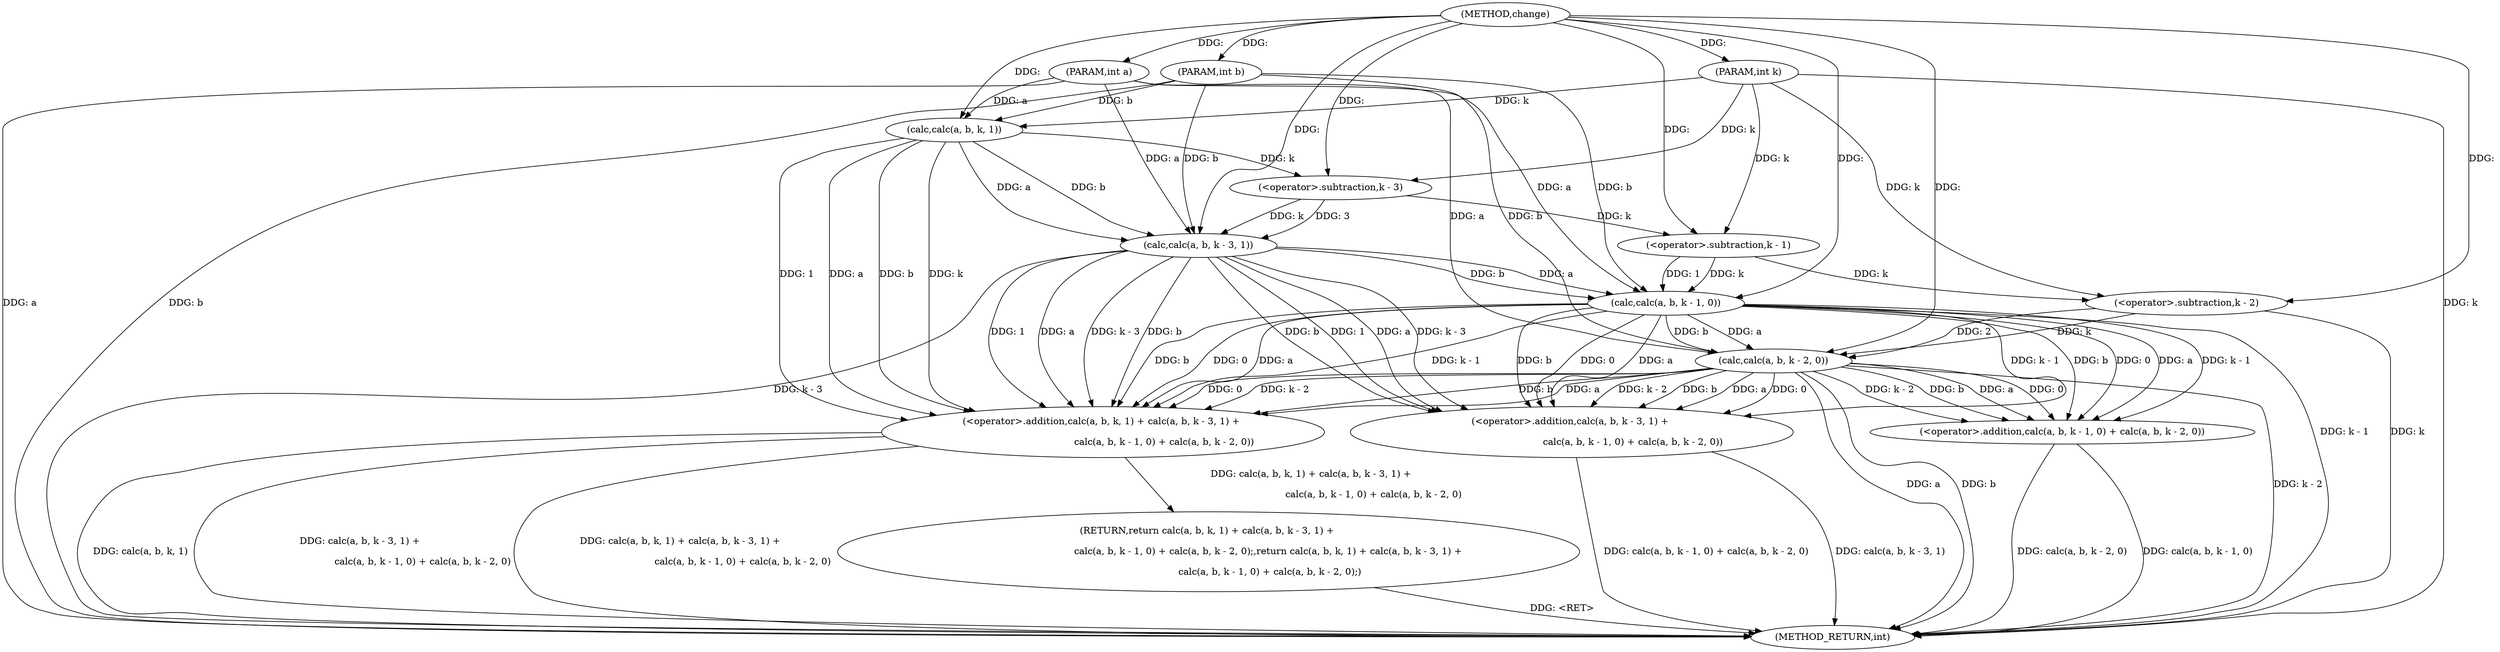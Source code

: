 digraph "change" {  
"1000203" [label = "(METHOD,change)" ]
"1000238" [label = "(METHOD_RETURN,int)" ]
"1000204" [label = "(PARAM,int a)" ]
"1000205" [label = "(PARAM,int b)" ]
"1000206" [label = "(PARAM,int k)" ]
"1000208" [label = "(RETURN,return calc(a, b, k, 1) + calc(a, b, k - 3, 1) + \n                                         calc(a, b, k - 1, 0) + calc(a, b, k - 2, 0);,return calc(a, b, k, 1) + calc(a, b, k - 3, 1) + \n                                         calc(a, b, k - 1, 0) + calc(a, b, k - 2, 0);)" ]
"1000209" [label = "(<operator>.addition,calc(a, b, k, 1) + calc(a, b, k - 3, 1) + \n                                         calc(a, b, k - 1, 0) + calc(a, b, k - 2, 0))" ]
"1000210" [label = "(calc,calc(a, b, k, 1))" ]
"1000215" [label = "(<operator>.addition,calc(a, b, k - 3, 1) + \n                                         calc(a, b, k - 1, 0) + calc(a, b, k - 2, 0))" ]
"1000216" [label = "(calc,calc(a, b, k - 3, 1))" ]
"1000223" [label = "(<operator>.addition,calc(a, b, k - 1, 0) + calc(a, b, k - 2, 0))" ]
"1000219" [label = "(<operator>.subtraction,k - 3)" ]
"1000224" [label = "(calc,calc(a, b, k - 1, 0))" ]
"1000231" [label = "(calc,calc(a, b, k - 2, 0))" ]
"1000227" [label = "(<operator>.subtraction,k - 1)" ]
"1000234" [label = "(<operator>.subtraction,k - 2)" ]
  "1000208" -> "1000238"  [ label = "DDG: <RET>"] 
  "1000204" -> "1000238"  [ label = "DDG: a"] 
  "1000205" -> "1000238"  [ label = "DDG: b"] 
  "1000206" -> "1000238"  [ label = "DDG: k"] 
  "1000209" -> "1000238"  [ label = "DDG: calc(a, b, k, 1)"] 
  "1000216" -> "1000238"  [ label = "DDG: k - 3"] 
  "1000215" -> "1000238"  [ label = "DDG: calc(a, b, k - 3, 1)"] 
  "1000224" -> "1000238"  [ label = "DDG: k - 1"] 
  "1000223" -> "1000238"  [ label = "DDG: calc(a, b, k - 1, 0)"] 
  "1000231" -> "1000238"  [ label = "DDG: a"] 
  "1000231" -> "1000238"  [ label = "DDG: b"] 
  "1000234" -> "1000238"  [ label = "DDG: k"] 
  "1000231" -> "1000238"  [ label = "DDG: k - 2"] 
  "1000223" -> "1000238"  [ label = "DDG: calc(a, b, k - 2, 0)"] 
  "1000215" -> "1000238"  [ label = "DDG: calc(a, b, k - 1, 0) + calc(a, b, k - 2, 0)"] 
  "1000209" -> "1000238"  [ label = "DDG: calc(a, b, k - 3, 1) + \n                                         calc(a, b, k - 1, 0) + calc(a, b, k - 2, 0)"] 
  "1000209" -> "1000238"  [ label = "DDG: calc(a, b, k, 1) + calc(a, b, k - 3, 1) + \n                                         calc(a, b, k - 1, 0) + calc(a, b, k - 2, 0)"] 
  "1000203" -> "1000204"  [ label = "DDG: "] 
  "1000203" -> "1000205"  [ label = "DDG: "] 
  "1000203" -> "1000206"  [ label = "DDG: "] 
  "1000209" -> "1000208"  [ label = "DDG: calc(a, b, k, 1) + calc(a, b, k - 3, 1) + \n                                         calc(a, b, k - 1, 0) + calc(a, b, k - 2, 0)"] 
  "1000210" -> "1000209"  [ label = "DDG: 1"] 
  "1000210" -> "1000209"  [ label = "DDG: b"] 
  "1000210" -> "1000209"  [ label = "DDG: k"] 
  "1000210" -> "1000209"  [ label = "DDG: a"] 
  "1000231" -> "1000209"  [ label = "DDG: k - 2"] 
  "1000231" -> "1000209"  [ label = "DDG: b"] 
  "1000231" -> "1000209"  [ label = "DDG: a"] 
  "1000231" -> "1000209"  [ label = "DDG: 0"] 
  "1000224" -> "1000209"  [ label = "DDG: b"] 
  "1000224" -> "1000209"  [ label = "DDG: 0"] 
  "1000224" -> "1000209"  [ label = "DDG: a"] 
  "1000224" -> "1000209"  [ label = "DDG: k - 1"] 
  "1000216" -> "1000209"  [ label = "DDG: b"] 
  "1000216" -> "1000209"  [ label = "DDG: 1"] 
  "1000216" -> "1000209"  [ label = "DDG: a"] 
  "1000216" -> "1000209"  [ label = "DDG: k - 3"] 
  "1000204" -> "1000210"  [ label = "DDG: a"] 
  "1000203" -> "1000210"  [ label = "DDG: "] 
  "1000205" -> "1000210"  [ label = "DDG: b"] 
  "1000206" -> "1000210"  [ label = "DDG: k"] 
  "1000216" -> "1000215"  [ label = "DDG: b"] 
  "1000216" -> "1000215"  [ label = "DDG: 1"] 
  "1000216" -> "1000215"  [ label = "DDG: a"] 
  "1000216" -> "1000215"  [ label = "DDG: k - 3"] 
  "1000231" -> "1000215"  [ label = "DDG: k - 2"] 
  "1000231" -> "1000215"  [ label = "DDG: b"] 
  "1000231" -> "1000215"  [ label = "DDG: a"] 
  "1000231" -> "1000215"  [ label = "DDG: 0"] 
  "1000224" -> "1000215"  [ label = "DDG: b"] 
  "1000224" -> "1000215"  [ label = "DDG: 0"] 
  "1000224" -> "1000215"  [ label = "DDG: a"] 
  "1000224" -> "1000215"  [ label = "DDG: k - 1"] 
  "1000210" -> "1000216"  [ label = "DDG: a"] 
  "1000204" -> "1000216"  [ label = "DDG: a"] 
  "1000203" -> "1000216"  [ label = "DDG: "] 
  "1000210" -> "1000216"  [ label = "DDG: b"] 
  "1000205" -> "1000216"  [ label = "DDG: b"] 
  "1000219" -> "1000216"  [ label = "DDG: k"] 
  "1000219" -> "1000216"  [ label = "DDG: 3"] 
  "1000224" -> "1000223"  [ label = "DDG: b"] 
  "1000224" -> "1000223"  [ label = "DDG: 0"] 
  "1000224" -> "1000223"  [ label = "DDG: a"] 
  "1000224" -> "1000223"  [ label = "DDG: k - 1"] 
  "1000231" -> "1000223"  [ label = "DDG: k - 2"] 
  "1000231" -> "1000223"  [ label = "DDG: b"] 
  "1000231" -> "1000223"  [ label = "DDG: a"] 
  "1000231" -> "1000223"  [ label = "DDG: 0"] 
  "1000210" -> "1000219"  [ label = "DDG: k"] 
  "1000206" -> "1000219"  [ label = "DDG: k"] 
  "1000203" -> "1000219"  [ label = "DDG: "] 
  "1000216" -> "1000224"  [ label = "DDG: a"] 
  "1000204" -> "1000224"  [ label = "DDG: a"] 
  "1000203" -> "1000224"  [ label = "DDG: "] 
  "1000216" -> "1000224"  [ label = "DDG: b"] 
  "1000205" -> "1000224"  [ label = "DDG: b"] 
  "1000227" -> "1000224"  [ label = "DDG: k"] 
  "1000227" -> "1000224"  [ label = "DDG: 1"] 
  "1000224" -> "1000231"  [ label = "DDG: a"] 
  "1000204" -> "1000231"  [ label = "DDG: a"] 
  "1000203" -> "1000231"  [ label = "DDG: "] 
  "1000234" -> "1000231"  [ label = "DDG: k"] 
  "1000234" -> "1000231"  [ label = "DDG: 2"] 
  "1000224" -> "1000231"  [ label = "DDG: b"] 
  "1000205" -> "1000231"  [ label = "DDG: b"] 
  "1000219" -> "1000227"  [ label = "DDG: k"] 
  "1000206" -> "1000227"  [ label = "DDG: k"] 
  "1000203" -> "1000227"  [ label = "DDG: "] 
  "1000227" -> "1000234"  [ label = "DDG: k"] 
  "1000206" -> "1000234"  [ label = "DDG: k"] 
  "1000203" -> "1000234"  [ label = "DDG: "] 
}
